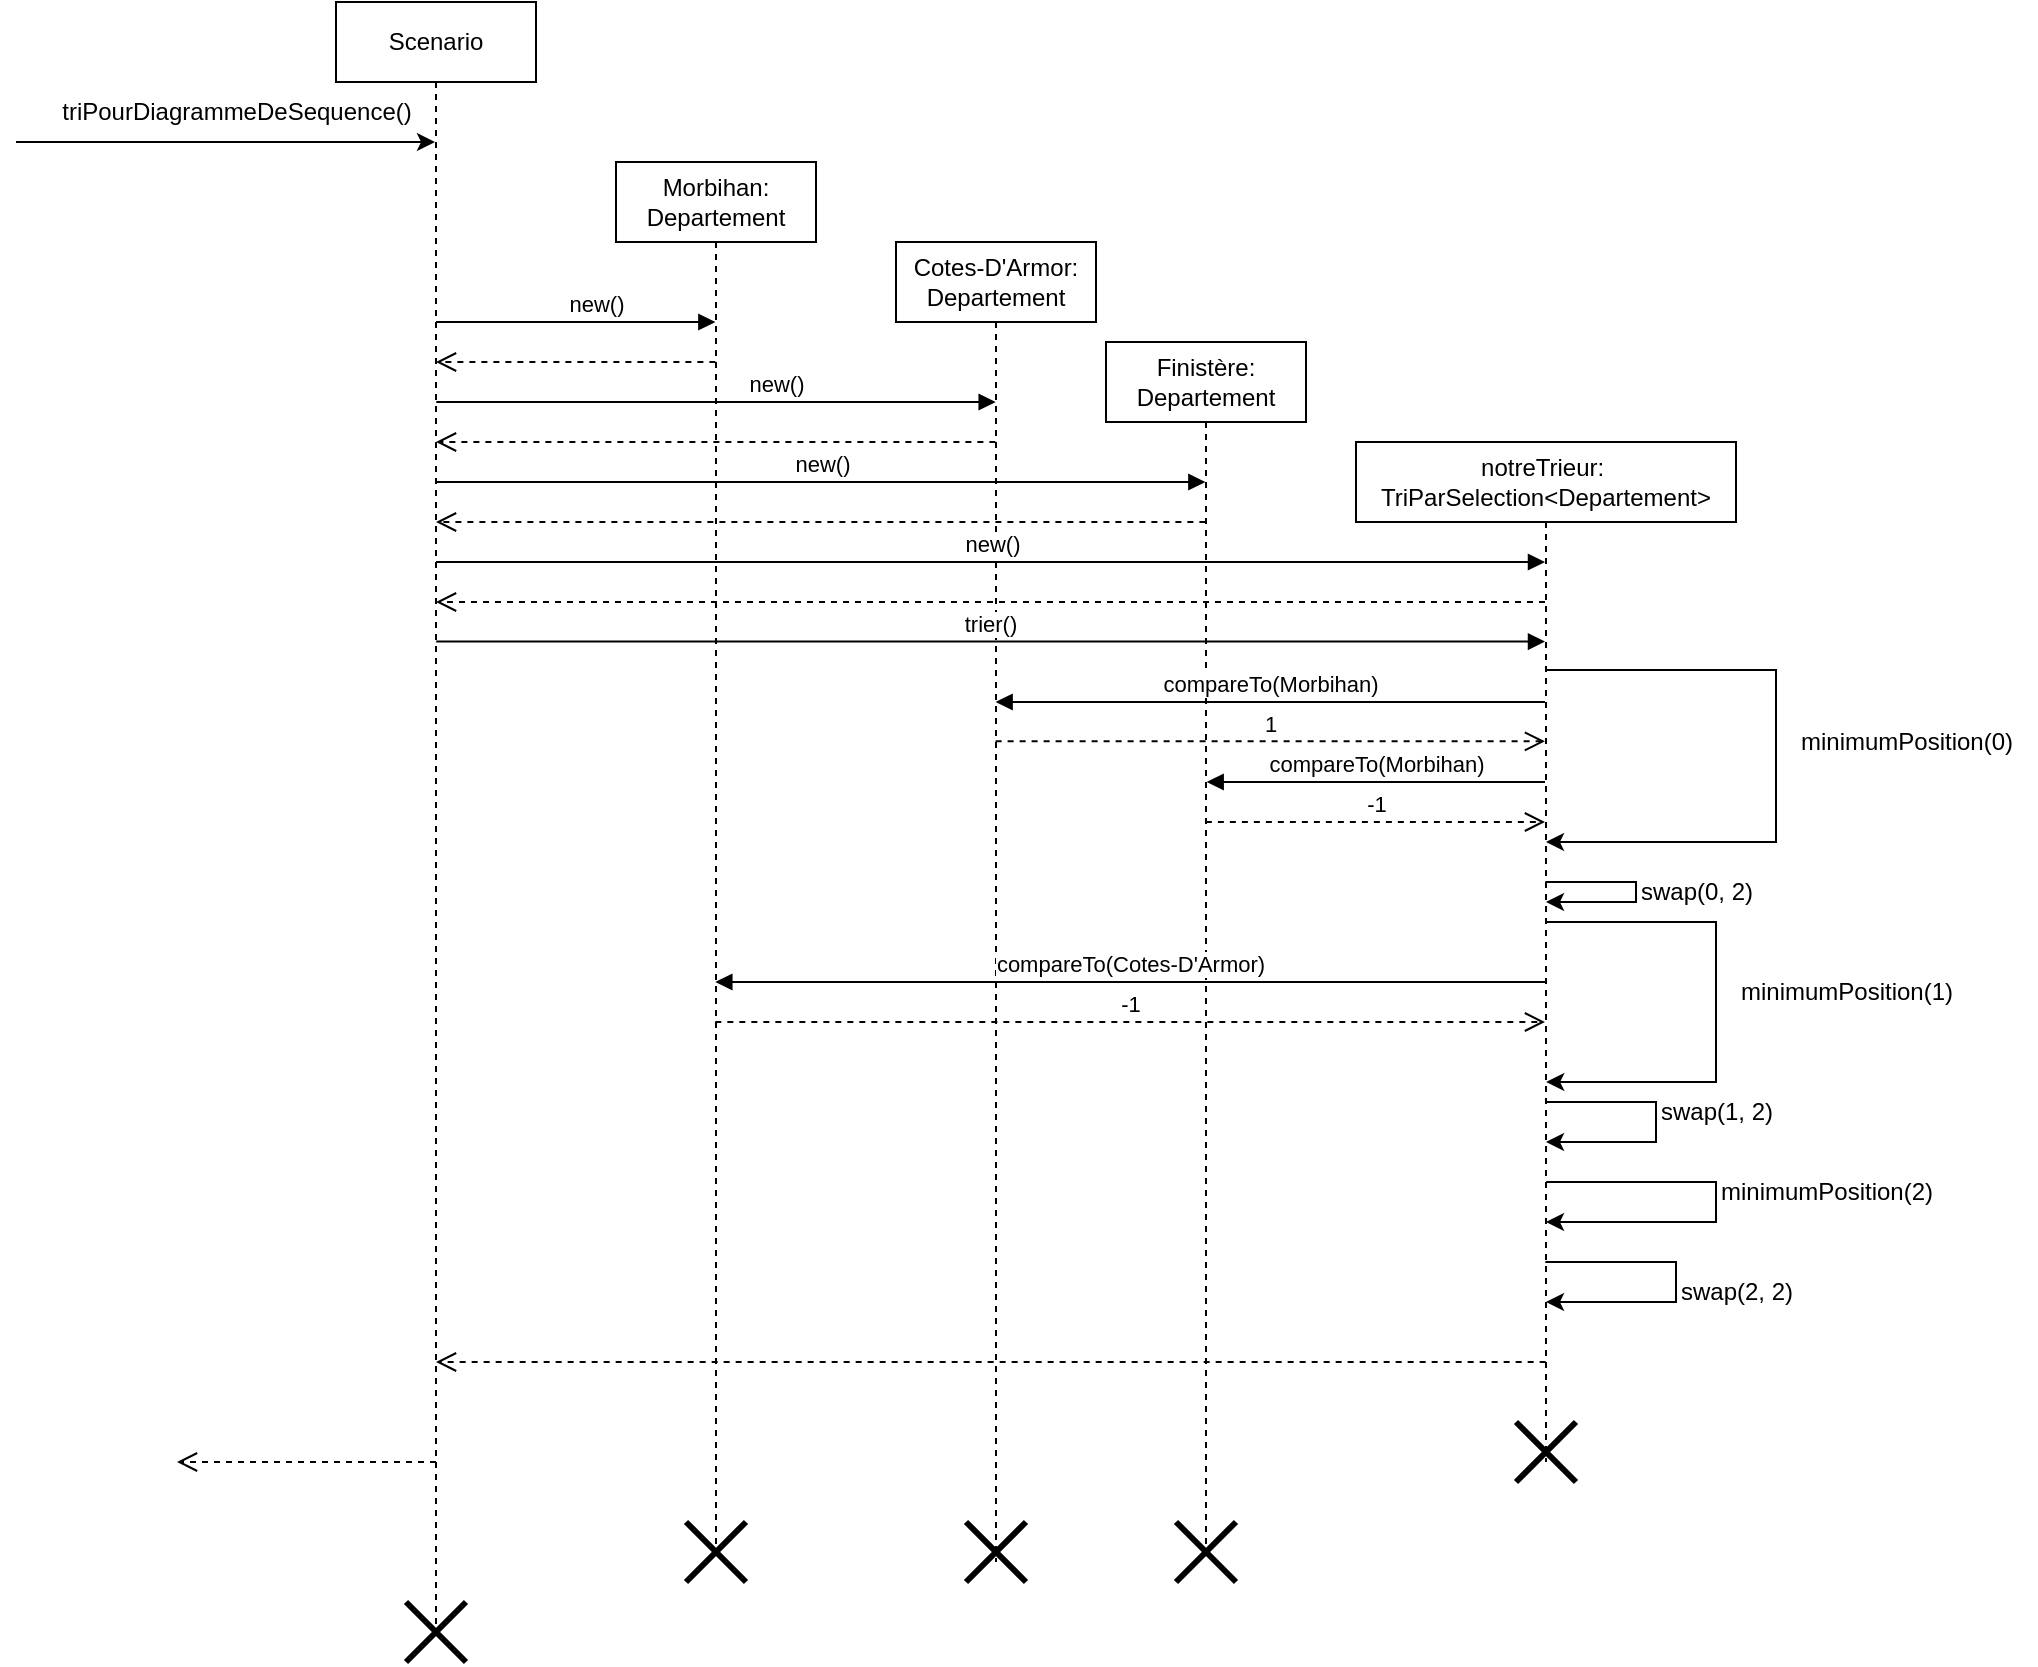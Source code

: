 <mxfile version="24.5.3" type="device">
  <diagram name="Page-1" id="VX60UZ0S8tYZbreHN90F">
    <mxGraphModel dx="2856" dy="1040" grid="1" gridSize="10" guides="1" tooltips="1" connect="1" arrows="1" fold="1" page="1" pageScale="1" pageWidth="1169" pageHeight="827" math="0" shadow="0">
      <root>
        <mxCell id="0" />
        <mxCell id="1" parent="0" />
        <mxCell id="m7U_ujK5oxrl_xDsieaJ-1" value="Scenario" style="shape=umlLifeline;perimeter=lifelinePerimeter;whiteSpace=wrap;html=1;container=1;dropTarget=0;collapsible=0;recursiveResize=0;outlineConnect=0;portConstraint=eastwest;newEdgeStyle={&quot;curved&quot;:0,&quot;rounded&quot;:0};" vertex="1" parent="1">
          <mxGeometry x="100" y="80" width="100" height="820" as="geometry" />
        </mxCell>
        <mxCell id="m7U_ujK5oxrl_xDsieaJ-59" value="" style="shape=umlDestroy;whiteSpace=wrap;html=1;strokeWidth=3;targetShapes=umlLifeline;" vertex="1" parent="m7U_ujK5oxrl_xDsieaJ-1">
          <mxGeometry x="35" y="800" width="30" height="30" as="geometry" />
        </mxCell>
        <mxCell id="m7U_ujK5oxrl_xDsieaJ-2" value="" style="endArrow=classic;html=1;rounded=0;" edge="1" parent="1">
          <mxGeometry width="50" height="50" relative="1" as="geometry">
            <mxPoint x="-60" y="150" as="sourcePoint" />
            <mxPoint x="149.5" y="150" as="targetPoint" />
          </mxGeometry>
        </mxCell>
        <mxCell id="m7U_ujK5oxrl_xDsieaJ-3" value="triPourDiagrammeDeSequence()" style="text;html=1;align=center;verticalAlign=middle;resizable=0;points=[];autosize=1;strokeColor=none;fillColor=none;" vertex="1" parent="1">
          <mxGeometry x="-50" y="120" width="200" height="30" as="geometry" />
        </mxCell>
        <mxCell id="m7U_ujK5oxrl_xDsieaJ-4" value="Morbihan&lt;span style=&quot;background-color: initial;&quot;&gt;: Departement&lt;/span&gt;" style="shape=umlLifeline;perimeter=lifelinePerimeter;whiteSpace=wrap;html=1;container=1;dropTarget=0;collapsible=0;recursiveResize=0;outlineConnect=0;portConstraint=eastwest;newEdgeStyle={&quot;curved&quot;:0,&quot;rounded&quot;:0};" vertex="1" parent="1">
          <mxGeometry x="240" y="160" width="100" height="700" as="geometry" />
        </mxCell>
        <mxCell id="m7U_ujK5oxrl_xDsieaJ-55" value="" style="shape=umlDestroy;whiteSpace=wrap;html=1;strokeWidth=3;targetShapes=umlLifeline;" vertex="1" parent="m7U_ujK5oxrl_xDsieaJ-4">
          <mxGeometry x="35" y="680" width="30" height="30" as="geometry" />
        </mxCell>
        <mxCell id="m7U_ujK5oxrl_xDsieaJ-5" value="new()" style="html=1;verticalAlign=bottom;endArrow=block;curved=0;rounded=0;" edge="1" parent="1">
          <mxGeometry x="0.145" width="80" relative="1" as="geometry">
            <mxPoint x="150.0" y="240" as="sourcePoint" />
            <mxPoint x="289.69" y="240" as="targetPoint" />
            <Array as="points">
              <mxPoint x="240.19" y="240" />
            </Array>
            <mxPoint as="offset" />
          </mxGeometry>
        </mxCell>
        <mxCell id="m7U_ujK5oxrl_xDsieaJ-6" value="" style="html=1;verticalAlign=bottom;endArrow=open;dashed=1;endSize=8;curved=0;rounded=0;" edge="1" parent="1">
          <mxGeometry relative="1" as="geometry">
            <mxPoint x="289.69" y="260" as="sourcePoint" />
            <mxPoint x="150.0" y="260" as="targetPoint" />
          </mxGeometry>
        </mxCell>
        <mxCell id="m7U_ujK5oxrl_xDsieaJ-7" value="Cotes-D&#39;Armor: Departement" style="shape=umlLifeline;perimeter=lifelinePerimeter;whiteSpace=wrap;html=1;container=1;dropTarget=0;collapsible=0;recursiveResize=0;outlineConnect=0;portConstraint=eastwest;newEdgeStyle={&quot;curved&quot;:0,&quot;rounded&quot;:0};" vertex="1" parent="1">
          <mxGeometry x="380" y="200" width="100" height="660" as="geometry" />
        </mxCell>
        <mxCell id="m7U_ujK5oxrl_xDsieaJ-56" value="" style="shape=umlDestroy;whiteSpace=wrap;html=1;strokeWidth=3;targetShapes=umlLifeline;" vertex="1" parent="m7U_ujK5oxrl_xDsieaJ-7">
          <mxGeometry x="35" y="640" width="30" height="30" as="geometry" />
        </mxCell>
        <mxCell id="m7U_ujK5oxrl_xDsieaJ-8" value="new()" style="html=1;verticalAlign=bottom;endArrow=block;curved=0;rounded=0;" edge="1" parent="1">
          <mxGeometry x="0.215" width="80" relative="1" as="geometry">
            <mxPoint x="150.15" y="280" as="sourcePoint" />
            <mxPoint x="429.84" y="280" as="targetPoint" />
            <mxPoint as="offset" />
          </mxGeometry>
        </mxCell>
        <mxCell id="m7U_ujK5oxrl_xDsieaJ-10" value="" style="html=1;verticalAlign=bottom;endArrow=open;dashed=1;endSize=8;curved=0;rounded=0;" edge="1" parent="1">
          <mxGeometry relative="1" as="geometry">
            <mxPoint x="429.69" y="300" as="sourcePoint" />
            <mxPoint x="150.0" y="300" as="targetPoint" />
          </mxGeometry>
        </mxCell>
        <mxCell id="m7U_ujK5oxrl_xDsieaJ-11" value="Finistère: Departement" style="shape=umlLifeline;perimeter=lifelinePerimeter;whiteSpace=wrap;html=1;container=1;dropTarget=0;collapsible=0;recursiveResize=0;outlineConnect=0;portConstraint=eastwest;newEdgeStyle={&quot;curved&quot;:0,&quot;rounded&quot;:0};" vertex="1" parent="1">
          <mxGeometry x="485" y="250" width="100" height="610" as="geometry" />
        </mxCell>
        <mxCell id="m7U_ujK5oxrl_xDsieaJ-57" value="" style="shape=umlDestroy;whiteSpace=wrap;html=1;strokeWidth=3;targetShapes=umlLifeline;" vertex="1" parent="m7U_ujK5oxrl_xDsieaJ-11">
          <mxGeometry x="35" y="590" width="30" height="30" as="geometry" />
        </mxCell>
        <mxCell id="m7U_ujK5oxrl_xDsieaJ-12" value="new()" style="html=1;verticalAlign=bottom;endArrow=block;curved=0;rounded=0;" edge="1" parent="1">
          <mxGeometry x="0.001" width="80" relative="1" as="geometry">
            <mxPoint x="150.0" y="320" as="sourcePoint" />
            <mxPoint x="534.69" y="320" as="targetPoint" />
            <Array as="points">
              <mxPoint x="370.19" y="320" />
            </Array>
            <mxPoint as="offset" />
          </mxGeometry>
        </mxCell>
        <mxCell id="m7U_ujK5oxrl_xDsieaJ-14" value="" style="html=1;verticalAlign=bottom;endArrow=open;dashed=1;endSize=8;curved=0;rounded=0;" edge="1" parent="1">
          <mxGeometry relative="1" as="geometry">
            <mxPoint x="534.69" y="340" as="sourcePoint" />
            <mxPoint x="150.0" y="340" as="targetPoint" />
            <Array as="points">
              <mxPoint x="360.19" y="340" />
            </Array>
          </mxGeometry>
        </mxCell>
        <mxCell id="m7U_ujK5oxrl_xDsieaJ-15" value="notreTrieur:&amp;nbsp;&lt;div&gt;TriParSelection&amp;lt;Departement&amp;gt;&lt;/div&gt;" style="shape=umlLifeline;perimeter=lifelinePerimeter;whiteSpace=wrap;html=1;container=1;dropTarget=0;collapsible=0;recursiveResize=0;outlineConnect=0;portConstraint=eastwest;newEdgeStyle={&quot;curved&quot;:0,&quot;rounded&quot;:0};" vertex="1" parent="1">
          <mxGeometry x="610" y="300" width="190" height="510" as="geometry" />
        </mxCell>
        <mxCell id="m7U_ujK5oxrl_xDsieaJ-58" value="" style="shape=umlDestroy;whiteSpace=wrap;html=1;strokeWidth=3;targetShapes=umlLifeline;" vertex="1" parent="m7U_ujK5oxrl_xDsieaJ-15">
          <mxGeometry x="80" y="490" width="30" height="30" as="geometry" />
        </mxCell>
        <mxCell id="m7U_ujK5oxrl_xDsieaJ-16" value="new()" style="html=1;verticalAlign=bottom;endArrow=block;curved=0;rounded=0;" edge="1" parent="1" target="m7U_ujK5oxrl_xDsieaJ-15">
          <mxGeometry width="80" relative="1" as="geometry">
            <mxPoint x="150" y="360" as="sourcePoint" />
            <mxPoint x="685" y="360" as="targetPoint" />
          </mxGeometry>
        </mxCell>
        <mxCell id="m7U_ujK5oxrl_xDsieaJ-17" value="" style="html=1;verticalAlign=bottom;endArrow=open;dashed=1;endSize=8;curved=0;rounded=0;" edge="1" parent="1" source="m7U_ujK5oxrl_xDsieaJ-15">
          <mxGeometry relative="1" as="geometry">
            <mxPoint x="685" y="380" as="sourcePoint" />
            <mxPoint x="150" y="380" as="targetPoint" />
          </mxGeometry>
        </mxCell>
        <mxCell id="m7U_ujK5oxrl_xDsieaJ-18" value="trier()" style="html=1;verticalAlign=bottom;endArrow=block;curved=0;rounded=0;" edge="1" parent="1" target="m7U_ujK5oxrl_xDsieaJ-15">
          <mxGeometry width="80" relative="1" as="geometry">
            <mxPoint x="150.1" y="399.8" as="sourcePoint" />
            <mxPoint x="380" y="399.8" as="targetPoint" />
            <Array as="points">
              <mxPoint x="270" y="399.8" />
            </Array>
          </mxGeometry>
        </mxCell>
        <mxCell id="m7U_ujK5oxrl_xDsieaJ-28" value="minimumPosition(0)" style="text;html=1;align=center;verticalAlign=middle;resizable=0;points=[];autosize=1;strokeColor=none;fillColor=none;" vertex="1" parent="1">
          <mxGeometry x="820" y="435" width="130" height="30" as="geometry" />
        </mxCell>
        <mxCell id="m7U_ujK5oxrl_xDsieaJ-29" value="compareTo(Morbihan)" style="html=1;verticalAlign=bottom;endArrow=block;curved=0;rounded=0;" edge="1" parent="1">
          <mxGeometry width="80" relative="1" as="geometry">
            <mxPoint x="704.5" y="430" as="sourcePoint" />
            <mxPoint x="429.81" y="430" as="targetPoint" />
          </mxGeometry>
        </mxCell>
        <mxCell id="m7U_ujK5oxrl_xDsieaJ-30" value="1" style="html=1;verticalAlign=bottom;endArrow=open;dashed=1;endSize=8;curved=0;rounded=0;" edge="1" parent="1">
          <mxGeometry relative="1" as="geometry">
            <mxPoint x="429.81" y="449.66" as="sourcePoint" />
            <mxPoint x="704.5" y="449.66" as="targetPoint" />
          </mxGeometry>
        </mxCell>
        <mxCell id="m7U_ujK5oxrl_xDsieaJ-31" value="compareTo(Morbihan)" style="html=1;verticalAlign=bottom;endArrow=block;curved=0;rounded=0;" edge="1" parent="1">
          <mxGeometry width="80" relative="1" as="geometry">
            <mxPoint x="704.5" y="470" as="sourcePoint" />
            <mxPoint x="535.34" y="470" as="targetPoint" />
          </mxGeometry>
        </mxCell>
        <mxCell id="m7U_ujK5oxrl_xDsieaJ-32" value="-1" style="html=1;verticalAlign=bottom;endArrow=open;dashed=1;endSize=8;curved=0;rounded=0;" edge="1" parent="1">
          <mxGeometry relative="1" as="geometry">
            <mxPoint x="534.929" y="490" as="sourcePoint" />
            <mxPoint x="704.5" y="490" as="targetPoint" />
          </mxGeometry>
        </mxCell>
        <mxCell id="m7U_ujK5oxrl_xDsieaJ-37" value="" style="endArrow=classic;html=1;rounded=0;" edge="1" parent="1" target="m7U_ujK5oxrl_xDsieaJ-15">
          <mxGeometry width="50" height="50" relative="1" as="geometry">
            <mxPoint x="705.024" y="414" as="sourcePoint" />
            <mxPoint x="705.024" y="484" as="targetPoint" />
            <Array as="points">
              <mxPoint x="820" y="414" />
              <mxPoint x="820" y="500" />
            </Array>
          </mxGeometry>
        </mxCell>
        <mxCell id="m7U_ujK5oxrl_xDsieaJ-38" value="" style="endArrow=classic;html=1;rounded=0;" edge="1" parent="1" target="m7U_ujK5oxrl_xDsieaJ-15">
          <mxGeometry width="50" height="50" relative="1" as="geometry">
            <mxPoint x="704.667" y="520" as="sourcePoint" />
            <mxPoint x="704.667" y="600" as="targetPoint" />
            <Array as="points">
              <mxPoint x="750" y="520" />
              <mxPoint x="750" y="530" />
            </Array>
          </mxGeometry>
        </mxCell>
        <mxCell id="m7U_ujK5oxrl_xDsieaJ-39" value="swap(0, 2)" style="text;html=1;align=center;verticalAlign=middle;resizable=0;points=[];autosize=1;strokeColor=none;fillColor=none;" vertex="1" parent="1">
          <mxGeometry x="740" y="510" width="80" height="30" as="geometry" />
        </mxCell>
        <mxCell id="m7U_ujK5oxrl_xDsieaJ-40" value="minimumPosition(1)" style="text;html=1;align=center;verticalAlign=middle;resizable=0;points=[];autosize=1;strokeColor=none;fillColor=none;" vertex="1" parent="1">
          <mxGeometry x="790" y="560" width="130" height="30" as="geometry" />
        </mxCell>
        <mxCell id="m7U_ujK5oxrl_xDsieaJ-41" value="compareTo(Cotes-D&#39;Armor)" style="html=1;verticalAlign=bottom;endArrow=block;curved=0;rounded=0;" edge="1" parent="1">
          <mxGeometry width="80" relative="1" as="geometry">
            <mxPoint x="704.5" y="570" as="sourcePoint" />
            <mxPoint x="289.667" y="570" as="targetPoint" />
          </mxGeometry>
        </mxCell>
        <mxCell id="m7U_ujK5oxrl_xDsieaJ-42" value="-1" style="html=1;verticalAlign=bottom;endArrow=open;dashed=1;endSize=8;curved=0;rounded=0;" edge="1" parent="1">
          <mxGeometry relative="1" as="geometry">
            <mxPoint x="289.667" y="590" as="sourcePoint" />
            <mxPoint x="704.5" y="590" as="targetPoint" />
          </mxGeometry>
        </mxCell>
        <mxCell id="m7U_ujK5oxrl_xDsieaJ-43" value="" style="endArrow=classic;html=1;rounded=0;" edge="1" parent="1">
          <mxGeometry width="50" height="50" relative="1" as="geometry">
            <mxPoint x="705.1" y="540" as="sourcePoint" />
            <mxPoint x="705.1" y="620" as="targetPoint" />
            <Array as="points">
              <mxPoint x="790" y="540" />
              <mxPoint x="790" y="580" />
              <mxPoint x="790" y="620" />
            </Array>
          </mxGeometry>
        </mxCell>
        <mxCell id="m7U_ujK5oxrl_xDsieaJ-47" value="" style="endArrow=classic;html=1;rounded=0;" edge="1" parent="1" target="m7U_ujK5oxrl_xDsieaJ-15">
          <mxGeometry width="50" height="50" relative="1" as="geometry">
            <mxPoint x="704.667" y="630" as="sourcePoint" />
            <mxPoint x="705" y="740" as="targetPoint" />
            <Array as="points">
              <mxPoint x="760" y="630" />
              <mxPoint x="760" y="650" />
            </Array>
          </mxGeometry>
        </mxCell>
        <mxCell id="m7U_ujK5oxrl_xDsieaJ-48" value="swap(1&lt;span style=&quot;background-color: initial;&quot;&gt;, 2)&lt;/span&gt;" style="text;html=1;align=center;verticalAlign=middle;resizable=0;points=[];autosize=1;strokeColor=none;fillColor=none;" vertex="1" parent="1">
          <mxGeometry x="750" y="620" width="80" height="30" as="geometry" />
        </mxCell>
        <mxCell id="m7U_ujK5oxrl_xDsieaJ-49" value="minimumPosition(2)" style="text;html=1;align=center;verticalAlign=middle;resizable=0;points=[];autosize=1;strokeColor=none;fillColor=none;" vertex="1" parent="1">
          <mxGeometry x="780" y="660" width="130" height="30" as="geometry" />
        </mxCell>
        <mxCell id="m7U_ujK5oxrl_xDsieaJ-50" value="" style="endArrow=classic;html=1;rounded=0;" edge="1" parent="1" target="m7U_ujK5oxrl_xDsieaJ-15">
          <mxGeometry width="50" height="50" relative="1" as="geometry">
            <mxPoint x="705.1" y="670" as="sourcePoint" />
            <mxPoint x="705.1" y="750" as="targetPoint" />
            <Array as="points">
              <mxPoint x="790" y="670" />
              <mxPoint x="790" y="690" />
            </Array>
          </mxGeometry>
        </mxCell>
        <mxCell id="m7U_ujK5oxrl_xDsieaJ-52" value="" style="endArrow=classic;html=1;rounded=0;" edge="1" parent="1" target="m7U_ujK5oxrl_xDsieaJ-15">
          <mxGeometry width="50" height="50" relative="1" as="geometry">
            <mxPoint x="704.667" y="710" as="sourcePoint" />
            <mxPoint x="704.667" y="750" as="targetPoint" />
            <Array as="points">
              <mxPoint x="770" y="710" />
              <mxPoint x="770" y="730" />
            </Array>
          </mxGeometry>
        </mxCell>
        <mxCell id="m7U_ujK5oxrl_xDsieaJ-53" value="swap(2&lt;span style=&quot;background-color: initial;&quot;&gt;, 2)&lt;/span&gt;" style="text;html=1;align=center;verticalAlign=middle;resizable=0;points=[];autosize=1;strokeColor=none;fillColor=none;" vertex="1" parent="1">
          <mxGeometry x="760" y="710" width="80" height="30" as="geometry" />
        </mxCell>
        <mxCell id="m7U_ujK5oxrl_xDsieaJ-54" value="" style="html=1;verticalAlign=bottom;endArrow=open;dashed=1;endSize=8;curved=0;rounded=0;" edge="1" parent="1">
          <mxGeometry relative="1" as="geometry">
            <mxPoint x="704.83" y="760" as="sourcePoint" />
            <mxPoint x="149.997" y="760" as="targetPoint" />
          </mxGeometry>
        </mxCell>
        <mxCell id="m7U_ujK5oxrl_xDsieaJ-62" value="" style="html=1;verticalAlign=bottom;endArrow=open;dashed=1;endSize=8;curved=0;rounded=0;" edge="1" parent="1">
          <mxGeometry relative="1" as="geometry">
            <mxPoint x="150" y="810" as="sourcePoint" />
            <mxPoint x="20.5" y="810" as="targetPoint" />
          </mxGeometry>
        </mxCell>
      </root>
    </mxGraphModel>
  </diagram>
</mxfile>
